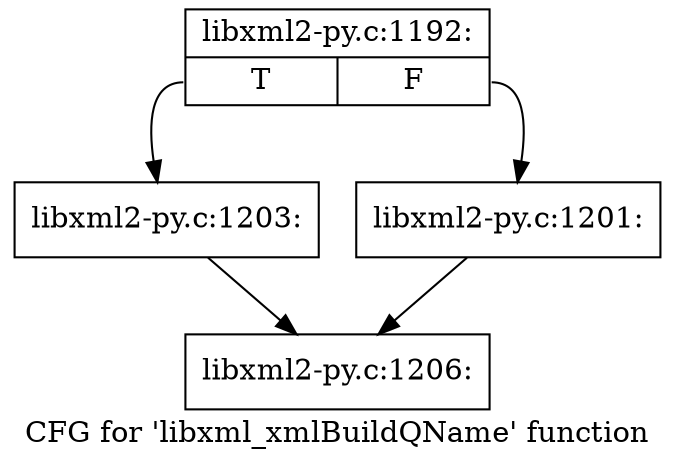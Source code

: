 digraph "CFG for 'libxml_xmlBuildQName' function" {
	label="CFG for 'libxml_xmlBuildQName' function";

	Node0x3b8a870 [shape=record,label="{libxml2-py.c:1192:|{<s0>T|<s1>F}}"];
	Node0x3b8a870:s0 -> Node0x3ce7b80;
	Node0x3b8a870:s1 -> Node0x3ce7b30;
	Node0x3ce7b30 [shape=record,label="{libxml2-py.c:1201:}"];
	Node0x3ce7b30 -> Node0x3ce35c0;
	Node0x3ce7b80 [shape=record,label="{libxml2-py.c:1203:}"];
	Node0x3ce7b80 -> Node0x3ce35c0;
	Node0x3ce35c0 [shape=record,label="{libxml2-py.c:1206:}"];
}
